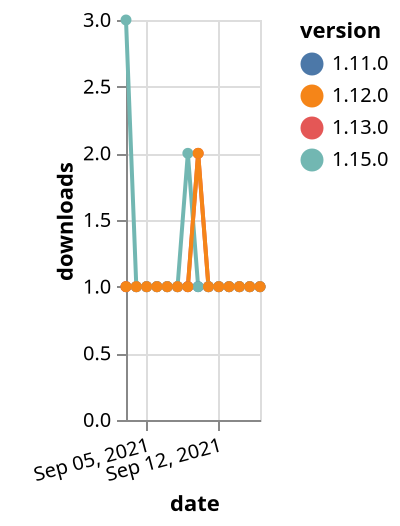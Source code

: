 {"$schema": "https://vega.github.io/schema/vega-lite/v5.json", "description": "A simple bar chart with embedded data.", "data": {"values": [{"date": "2021-09-03", "total": 212, "delta": 1, "version": "1.11.0"}, {"date": "2021-09-04", "total": 213, "delta": 1, "version": "1.11.0"}, {"date": "2021-09-05", "total": 214, "delta": 1, "version": "1.11.0"}, {"date": "2021-09-06", "total": 215, "delta": 1, "version": "1.11.0"}, {"date": "2021-09-07", "total": 216, "delta": 1, "version": "1.11.0"}, {"date": "2021-09-08", "total": 217, "delta": 1, "version": "1.11.0"}, {"date": "2021-09-09", "total": 218, "delta": 1, "version": "1.11.0"}, {"date": "2021-09-10", "total": 219, "delta": 1, "version": "1.11.0"}, {"date": "2021-09-11", "total": 220, "delta": 1, "version": "1.11.0"}, {"date": "2021-09-12", "total": 221, "delta": 1, "version": "1.11.0"}, {"date": "2021-09-13", "total": 222, "delta": 1, "version": "1.11.0"}, {"date": "2021-09-14", "total": 223, "delta": 1, "version": "1.11.0"}, {"date": "2021-09-15", "total": 224, "delta": 1, "version": "1.11.0"}, {"date": "2021-09-16", "total": 225, "delta": 1, "version": "1.11.0"}, {"date": "2021-09-03", "total": 290, "delta": 1, "version": "1.13.0"}, {"date": "2021-09-04", "total": 291, "delta": 1, "version": "1.13.0"}, {"date": "2021-09-05", "total": 292, "delta": 1, "version": "1.13.0"}, {"date": "2021-09-06", "total": 293, "delta": 1, "version": "1.13.0"}, {"date": "2021-09-07", "total": 294, "delta": 1, "version": "1.13.0"}, {"date": "2021-09-08", "total": 295, "delta": 1, "version": "1.13.0"}, {"date": "2021-09-09", "total": 296, "delta": 1, "version": "1.13.0"}, {"date": "2021-09-10", "total": 298, "delta": 2, "version": "1.13.0"}, {"date": "2021-09-11", "total": 299, "delta": 1, "version": "1.13.0"}, {"date": "2021-09-12", "total": 300, "delta": 1, "version": "1.13.0"}, {"date": "2021-09-13", "total": 301, "delta": 1, "version": "1.13.0"}, {"date": "2021-09-14", "total": 302, "delta": 1, "version": "1.13.0"}, {"date": "2021-09-15", "total": 303, "delta": 1, "version": "1.13.0"}, {"date": "2021-09-16", "total": 304, "delta": 1, "version": "1.13.0"}, {"date": "2021-09-03", "total": 113, "delta": 3, "version": "1.15.0"}, {"date": "2021-09-04", "total": 114, "delta": 1, "version": "1.15.0"}, {"date": "2021-09-05", "total": 115, "delta": 1, "version": "1.15.0"}, {"date": "2021-09-06", "total": 116, "delta": 1, "version": "1.15.0"}, {"date": "2021-09-07", "total": 117, "delta": 1, "version": "1.15.0"}, {"date": "2021-09-08", "total": 118, "delta": 1, "version": "1.15.0"}, {"date": "2021-09-09", "total": 120, "delta": 2, "version": "1.15.0"}, {"date": "2021-09-10", "total": 121, "delta": 1, "version": "1.15.0"}, {"date": "2021-09-11", "total": 122, "delta": 1, "version": "1.15.0"}, {"date": "2021-09-12", "total": 123, "delta": 1, "version": "1.15.0"}, {"date": "2021-09-13", "total": 124, "delta": 1, "version": "1.15.0"}, {"date": "2021-09-14", "total": 125, "delta": 1, "version": "1.15.0"}, {"date": "2021-09-15", "total": 126, "delta": 1, "version": "1.15.0"}, {"date": "2021-09-16", "total": 127, "delta": 1, "version": "1.15.0"}, {"date": "2021-09-03", "total": 177, "delta": 1, "version": "1.12.0"}, {"date": "2021-09-04", "total": 178, "delta": 1, "version": "1.12.0"}, {"date": "2021-09-05", "total": 179, "delta": 1, "version": "1.12.0"}, {"date": "2021-09-06", "total": 180, "delta": 1, "version": "1.12.0"}, {"date": "2021-09-07", "total": 181, "delta": 1, "version": "1.12.0"}, {"date": "2021-09-08", "total": 182, "delta": 1, "version": "1.12.0"}, {"date": "2021-09-09", "total": 183, "delta": 1, "version": "1.12.0"}, {"date": "2021-09-10", "total": 185, "delta": 2, "version": "1.12.0"}, {"date": "2021-09-11", "total": 186, "delta": 1, "version": "1.12.0"}, {"date": "2021-09-12", "total": 187, "delta": 1, "version": "1.12.0"}, {"date": "2021-09-13", "total": 188, "delta": 1, "version": "1.12.0"}, {"date": "2021-09-14", "total": 189, "delta": 1, "version": "1.12.0"}, {"date": "2021-09-15", "total": 190, "delta": 1, "version": "1.12.0"}, {"date": "2021-09-16", "total": 191, "delta": 1, "version": "1.12.0"}]}, "width": "container", "mark": {"type": "line", "point": {"filled": true}}, "encoding": {"x": {"field": "date", "type": "temporal", "timeUnit": "yearmonthdate", "title": "date", "axis": {"labelAngle": -15}}, "y": {"field": "delta", "type": "quantitative", "title": "downloads"}, "color": {"field": "version", "type": "nominal"}, "tooltip": {"field": "delta"}}}